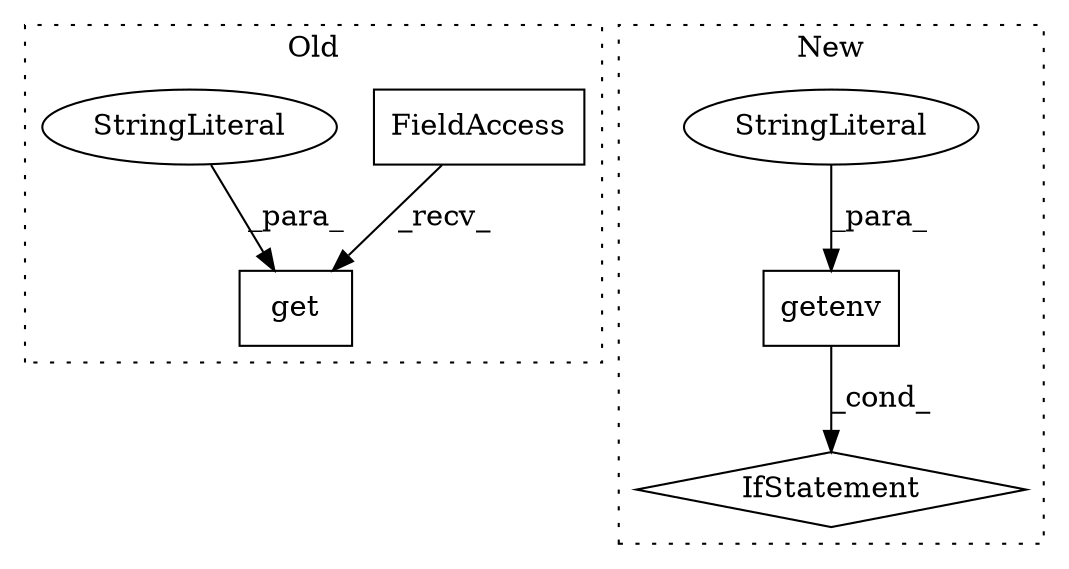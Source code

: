 digraph G {
subgraph cluster0 {
1 [label="get" a="32" s="934,969" l="4,1" shape="box"];
3 [label="FieldAccess" a="22" s="923" l="10" shape="box"];
4 [label="StringLiteral" a="45" s="956" l="13" shape="ellipse"];
label = "Old";
style="dotted";
}
subgraph cluster1 {
2 [label="getenv" a="32" s="983,1007" l="7,1" shape="box"];
5 [label="StringLiteral" a="45" s="990" l="17" shape="ellipse"];
6 [label="IfStatement" a="25" s="976,1008" l="4,2" shape="diamond"];
label = "New";
style="dotted";
}
2 -> 6 [label="_cond_"];
3 -> 1 [label="_recv_"];
4 -> 1 [label="_para_"];
5 -> 2 [label="_para_"];
}